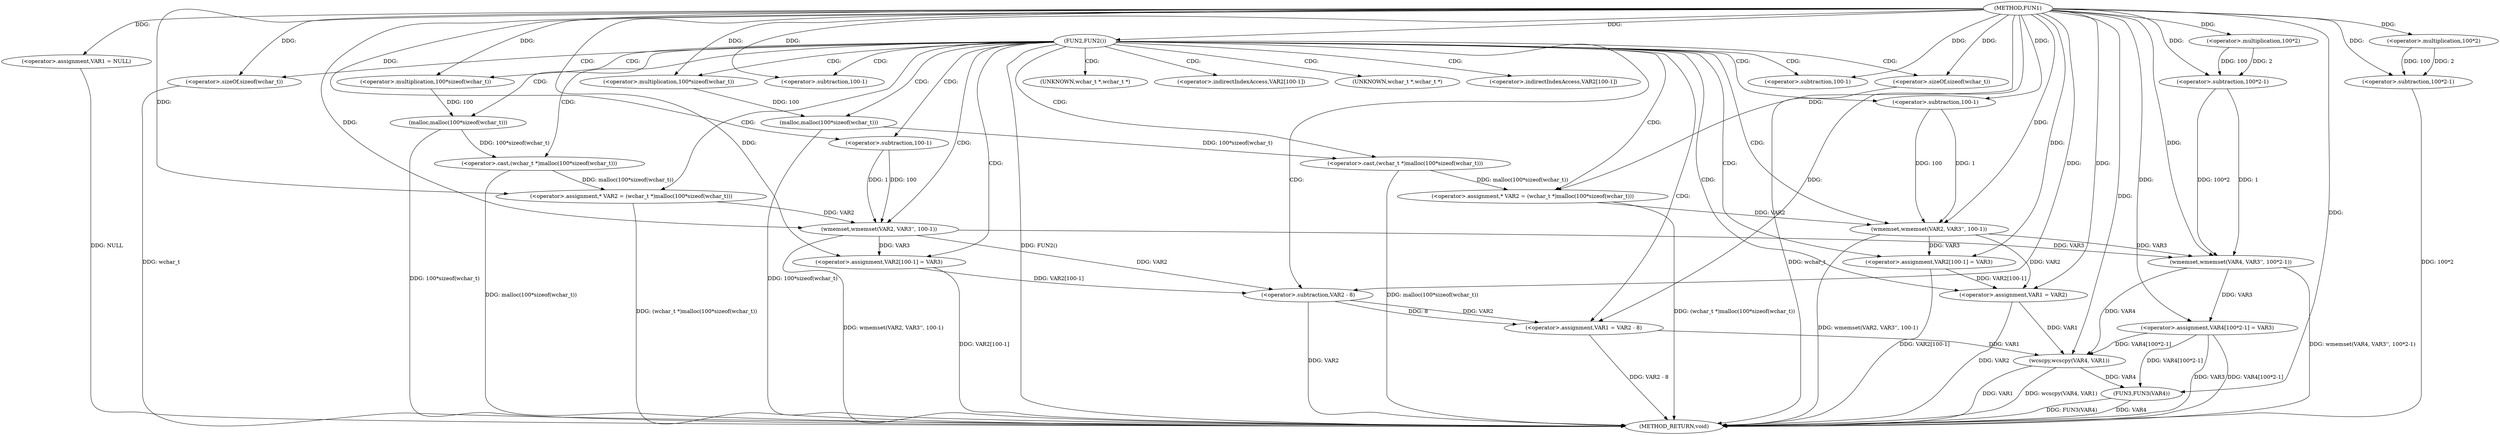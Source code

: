 digraph FUN1 {  
"1000100" [label = "(METHOD,FUN1)" ]
"1000191" [label = "(METHOD_RETURN,void)" ]
"1000103" [label = "(<operator>.assignment,VAR1 = NULL)" ]
"1000107" [label = "(FUN2,FUN2())" ]
"1000111" [label = "(<operator>.assignment,* VAR2 = (wchar_t *)malloc(100*sizeof(wchar_t)))" ]
"1000113" [label = "(<operator>.cast,(wchar_t *)malloc(100*sizeof(wchar_t)))" ]
"1000115" [label = "(malloc,malloc(100*sizeof(wchar_t)))" ]
"1000116" [label = "(<operator>.multiplication,100*sizeof(wchar_t))" ]
"1000118" [label = "(<operator>.sizeOf,sizeof(wchar_t))" ]
"1000120" [label = "(wmemset,wmemset(VAR2, VAR3'', 100-1))" ]
"1000123" [label = "(<operator>.subtraction,100-1)" ]
"1000126" [label = "(<operator>.assignment,VAR2[100-1] = VAR3)" ]
"1000129" [label = "(<operator>.subtraction,100-1)" ]
"1000133" [label = "(<operator>.assignment,VAR1 = VAR2 - 8)" ]
"1000135" [label = "(<operator>.subtraction,VAR2 - 8)" ]
"1000142" [label = "(<operator>.assignment,* VAR2 = (wchar_t *)malloc(100*sizeof(wchar_t)))" ]
"1000144" [label = "(<operator>.cast,(wchar_t *)malloc(100*sizeof(wchar_t)))" ]
"1000146" [label = "(malloc,malloc(100*sizeof(wchar_t)))" ]
"1000147" [label = "(<operator>.multiplication,100*sizeof(wchar_t))" ]
"1000149" [label = "(<operator>.sizeOf,sizeof(wchar_t))" ]
"1000151" [label = "(wmemset,wmemset(VAR2, VAR3'', 100-1))" ]
"1000154" [label = "(<operator>.subtraction,100-1)" ]
"1000157" [label = "(<operator>.assignment,VAR2[100-1] = VAR3)" ]
"1000160" [label = "(<operator>.subtraction,100-1)" ]
"1000164" [label = "(<operator>.assignment,VAR1 = VAR2)" ]
"1000169" [label = "(wmemset,wmemset(VAR4, VAR3'', 100*2-1))" ]
"1000172" [label = "(<operator>.subtraction,100*2-1)" ]
"1000173" [label = "(<operator>.multiplication,100*2)" ]
"1000177" [label = "(<operator>.assignment,VAR4[100*2-1] = VAR3)" ]
"1000180" [label = "(<operator>.subtraction,100*2-1)" ]
"1000181" [label = "(<operator>.multiplication,100*2)" ]
"1000186" [label = "(wcscpy,wcscpy(VAR4, VAR1))" ]
"1000189" [label = "(FUN3,FUN3(VAR4))" ]
"1000114" [label = "(UNKNOWN,wchar_t *,wchar_t *)" ]
"1000127" [label = "(<operator>.indirectIndexAccess,VAR2[100-1])" ]
"1000145" [label = "(UNKNOWN,wchar_t *,wchar_t *)" ]
"1000158" [label = "(<operator>.indirectIndexAccess,VAR2[100-1])" ]
  "1000177" -> "1000191"  [ label = "DDG: VAR3"] 
  "1000103" -> "1000191"  [ label = "DDG: NULL"] 
  "1000164" -> "1000191"  [ label = "DDG: VAR2"] 
  "1000180" -> "1000191"  [ label = "DDG: 100*2"] 
  "1000126" -> "1000191"  [ label = "DDG: VAR2[100-1]"] 
  "1000135" -> "1000191"  [ label = "DDG: VAR2"] 
  "1000118" -> "1000191"  [ label = "DDG: wchar_t"] 
  "1000144" -> "1000191"  [ label = "DDG: malloc(100*sizeof(wchar_t))"] 
  "1000186" -> "1000191"  [ label = "DDG: VAR1"] 
  "1000177" -> "1000191"  [ label = "DDG: VAR4[100*2-1]"] 
  "1000186" -> "1000191"  [ label = "DDG: wcscpy(VAR4, VAR1)"] 
  "1000107" -> "1000191"  [ label = "DDG: FUN2()"] 
  "1000151" -> "1000191"  [ label = "DDG: wmemset(VAR2, VAR3'', 100-1)"] 
  "1000169" -> "1000191"  [ label = "DDG: wmemset(VAR4, VAR3'', 100*2-1)"] 
  "1000189" -> "1000191"  [ label = "DDG: VAR4"] 
  "1000189" -> "1000191"  [ label = "DDG: FUN3(VAR4)"] 
  "1000142" -> "1000191"  [ label = "DDG: (wchar_t *)malloc(100*sizeof(wchar_t))"] 
  "1000157" -> "1000191"  [ label = "DDG: VAR2[100-1]"] 
  "1000113" -> "1000191"  [ label = "DDG: malloc(100*sizeof(wchar_t))"] 
  "1000133" -> "1000191"  [ label = "DDG: VAR2 - 8"] 
  "1000111" -> "1000191"  [ label = "DDG: (wchar_t *)malloc(100*sizeof(wchar_t))"] 
  "1000120" -> "1000191"  [ label = "DDG: wmemset(VAR2, VAR3'', 100-1)"] 
  "1000149" -> "1000191"  [ label = "DDG: wchar_t"] 
  "1000146" -> "1000191"  [ label = "DDG: 100*sizeof(wchar_t)"] 
  "1000115" -> "1000191"  [ label = "DDG: 100*sizeof(wchar_t)"] 
  "1000100" -> "1000103"  [ label = "DDG: "] 
  "1000100" -> "1000107"  [ label = "DDG: "] 
  "1000113" -> "1000111"  [ label = "DDG: malloc(100*sizeof(wchar_t))"] 
  "1000100" -> "1000111"  [ label = "DDG: "] 
  "1000115" -> "1000113"  [ label = "DDG: 100*sizeof(wchar_t)"] 
  "1000116" -> "1000115"  [ label = "DDG: 100"] 
  "1000100" -> "1000116"  [ label = "DDG: "] 
  "1000100" -> "1000118"  [ label = "DDG: "] 
  "1000111" -> "1000120"  [ label = "DDG: VAR2"] 
  "1000100" -> "1000120"  [ label = "DDG: "] 
  "1000123" -> "1000120"  [ label = "DDG: 100"] 
  "1000123" -> "1000120"  [ label = "DDG: 1"] 
  "1000100" -> "1000123"  [ label = "DDG: "] 
  "1000120" -> "1000126"  [ label = "DDG: VAR3"] 
  "1000100" -> "1000126"  [ label = "DDG: "] 
  "1000100" -> "1000129"  [ label = "DDG: "] 
  "1000135" -> "1000133"  [ label = "DDG: VAR2"] 
  "1000135" -> "1000133"  [ label = "DDG: 8"] 
  "1000100" -> "1000133"  [ label = "DDG: "] 
  "1000120" -> "1000135"  [ label = "DDG: VAR2"] 
  "1000126" -> "1000135"  [ label = "DDG: VAR2[100-1]"] 
  "1000100" -> "1000135"  [ label = "DDG: "] 
  "1000144" -> "1000142"  [ label = "DDG: malloc(100*sizeof(wchar_t))"] 
  "1000100" -> "1000142"  [ label = "DDG: "] 
  "1000146" -> "1000144"  [ label = "DDG: 100*sizeof(wchar_t)"] 
  "1000147" -> "1000146"  [ label = "DDG: 100"] 
  "1000100" -> "1000147"  [ label = "DDG: "] 
  "1000100" -> "1000149"  [ label = "DDG: "] 
  "1000142" -> "1000151"  [ label = "DDG: VAR2"] 
  "1000100" -> "1000151"  [ label = "DDG: "] 
  "1000154" -> "1000151"  [ label = "DDG: 100"] 
  "1000154" -> "1000151"  [ label = "DDG: 1"] 
  "1000100" -> "1000154"  [ label = "DDG: "] 
  "1000151" -> "1000157"  [ label = "DDG: VAR3"] 
  "1000100" -> "1000157"  [ label = "DDG: "] 
  "1000100" -> "1000160"  [ label = "DDG: "] 
  "1000151" -> "1000164"  [ label = "DDG: VAR2"] 
  "1000157" -> "1000164"  [ label = "DDG: VAR2[100-1]"] 
  "1000100" -> "1000164"  [ label = "DDG: "] 
  "1000100" -> "1000169"  [ label = "DDG: "] 
  "1000120" -> "1000169"  [ label = "DDG: VAR3"] 
  "1000151" -> "1000169"  [ label = "DDG: VAR3"] 
  "1000172" -> "1000169"  [ label = "DDG: 100*2"] 
  "1000172" -> "1000169"  [ label = "DDG: 1"] 
  "1000173" -> "1000172"  [ label = "DDG: 100"] 
  "1000173" -> "1000172"  [ label = "DDG: 2"] 
  "1000100" -> "1000173"  [ label = "DDG: "] 
  "1000100" -> "1000172"  [ label = "DDG: "] 
  "1000169" -> "1000177"  [ label = "DDG: VAR3"] 
  "1000100" -> "1000177"  [ label = "DDG: "] 
  "1000181" -> "1000180"  [ label = "DDG: 100"] 
  "1000181" -> "1000180"  [ label = "DDG: 2"] 
  "1000100" -> "1000181"  [ label = "DDG: "] 
  "1000100" -> "1000180"  [ label = "DDG: "] 
  "1000177" -> "1000186"  [ label = "DDG: VAR4[100*2-1]"] 
  "1000169" -> "1000186"  [ label = "DDG: VAR4"] 
  "1000100" -> "1000186"  [ label = "DDG: "] 
  "1000133" -> "1000186"  [ label = "DDG: VAR1"] 
  "1000164" -> "1000186"  [ label = "DDG: VAR1"] 
  "1000177" -> "1000189"  [ label = "DDG: VAR4[100*2-1]"] 
  "1000186" -> "1000189"  [ label = "DDG: VAR4"] 
  "1000100" -> "1000189"  [ label = "DDG: "] 
  "1000107" -> "1000164"  [ label = "CDG: "] 
  "1000107" -> "1000127"  [ label = "CDG: "] 
  "1000107" -> "1000142"  [ label = "CDG: "] 
  "1000107" -> "1000135"  [ label = "CDG: "] 
  "1000107" -> "1000114"  [ label = "CDG: "] 
  "1000107" -> "1000133"  [ label = "CDG: "] 
  "1000107" -> "1000118"  [ label = "CDG: "] 
  "1000107" -> "1000144"  [ label = "CDG: "] 
  "1000107" -> "1000157"  [ label = "CDG: "] 
  "1000107" -> "1000149"  [ label = "CDG: "] 
  "1000107" -> "1000116"  [ label = "CDG: "] 
  "1000107" -> "1000120"  [ label = "CDG: "] 
  "1000107" -> "1000113"  [ label = "CDG: "] 
  "1000107" -> "1000111"  [ label = "CDG: "] 
  "1000107" -> "1000158"  [ label = "CDG: "] 
  "1000107" -> "1000126"  [ label = "CDG: "] 
  "1000107" -> "1000129"  [ label = "CDG: "] 
  "1000107" -> "1000123"  [ label = "CDG: "] 
  "1000107" -> "1000154"  [ label = "CDG: "] 
  "1000107" -> "1000147"  [ label = "CDG: "] 
  "1000107" -> "1000151"  [ label = "CDG: "] 
  "1000107" -> "1000145"  [ label = "CDG: "] 
  "1000107" -> "1000160"  [ label = "CDG: "] 
  "1000107" -> "1000115"  [ label = "CDG: "] 
  "1000107" -> "1000146"  [ label = "CDG: "] 
}
